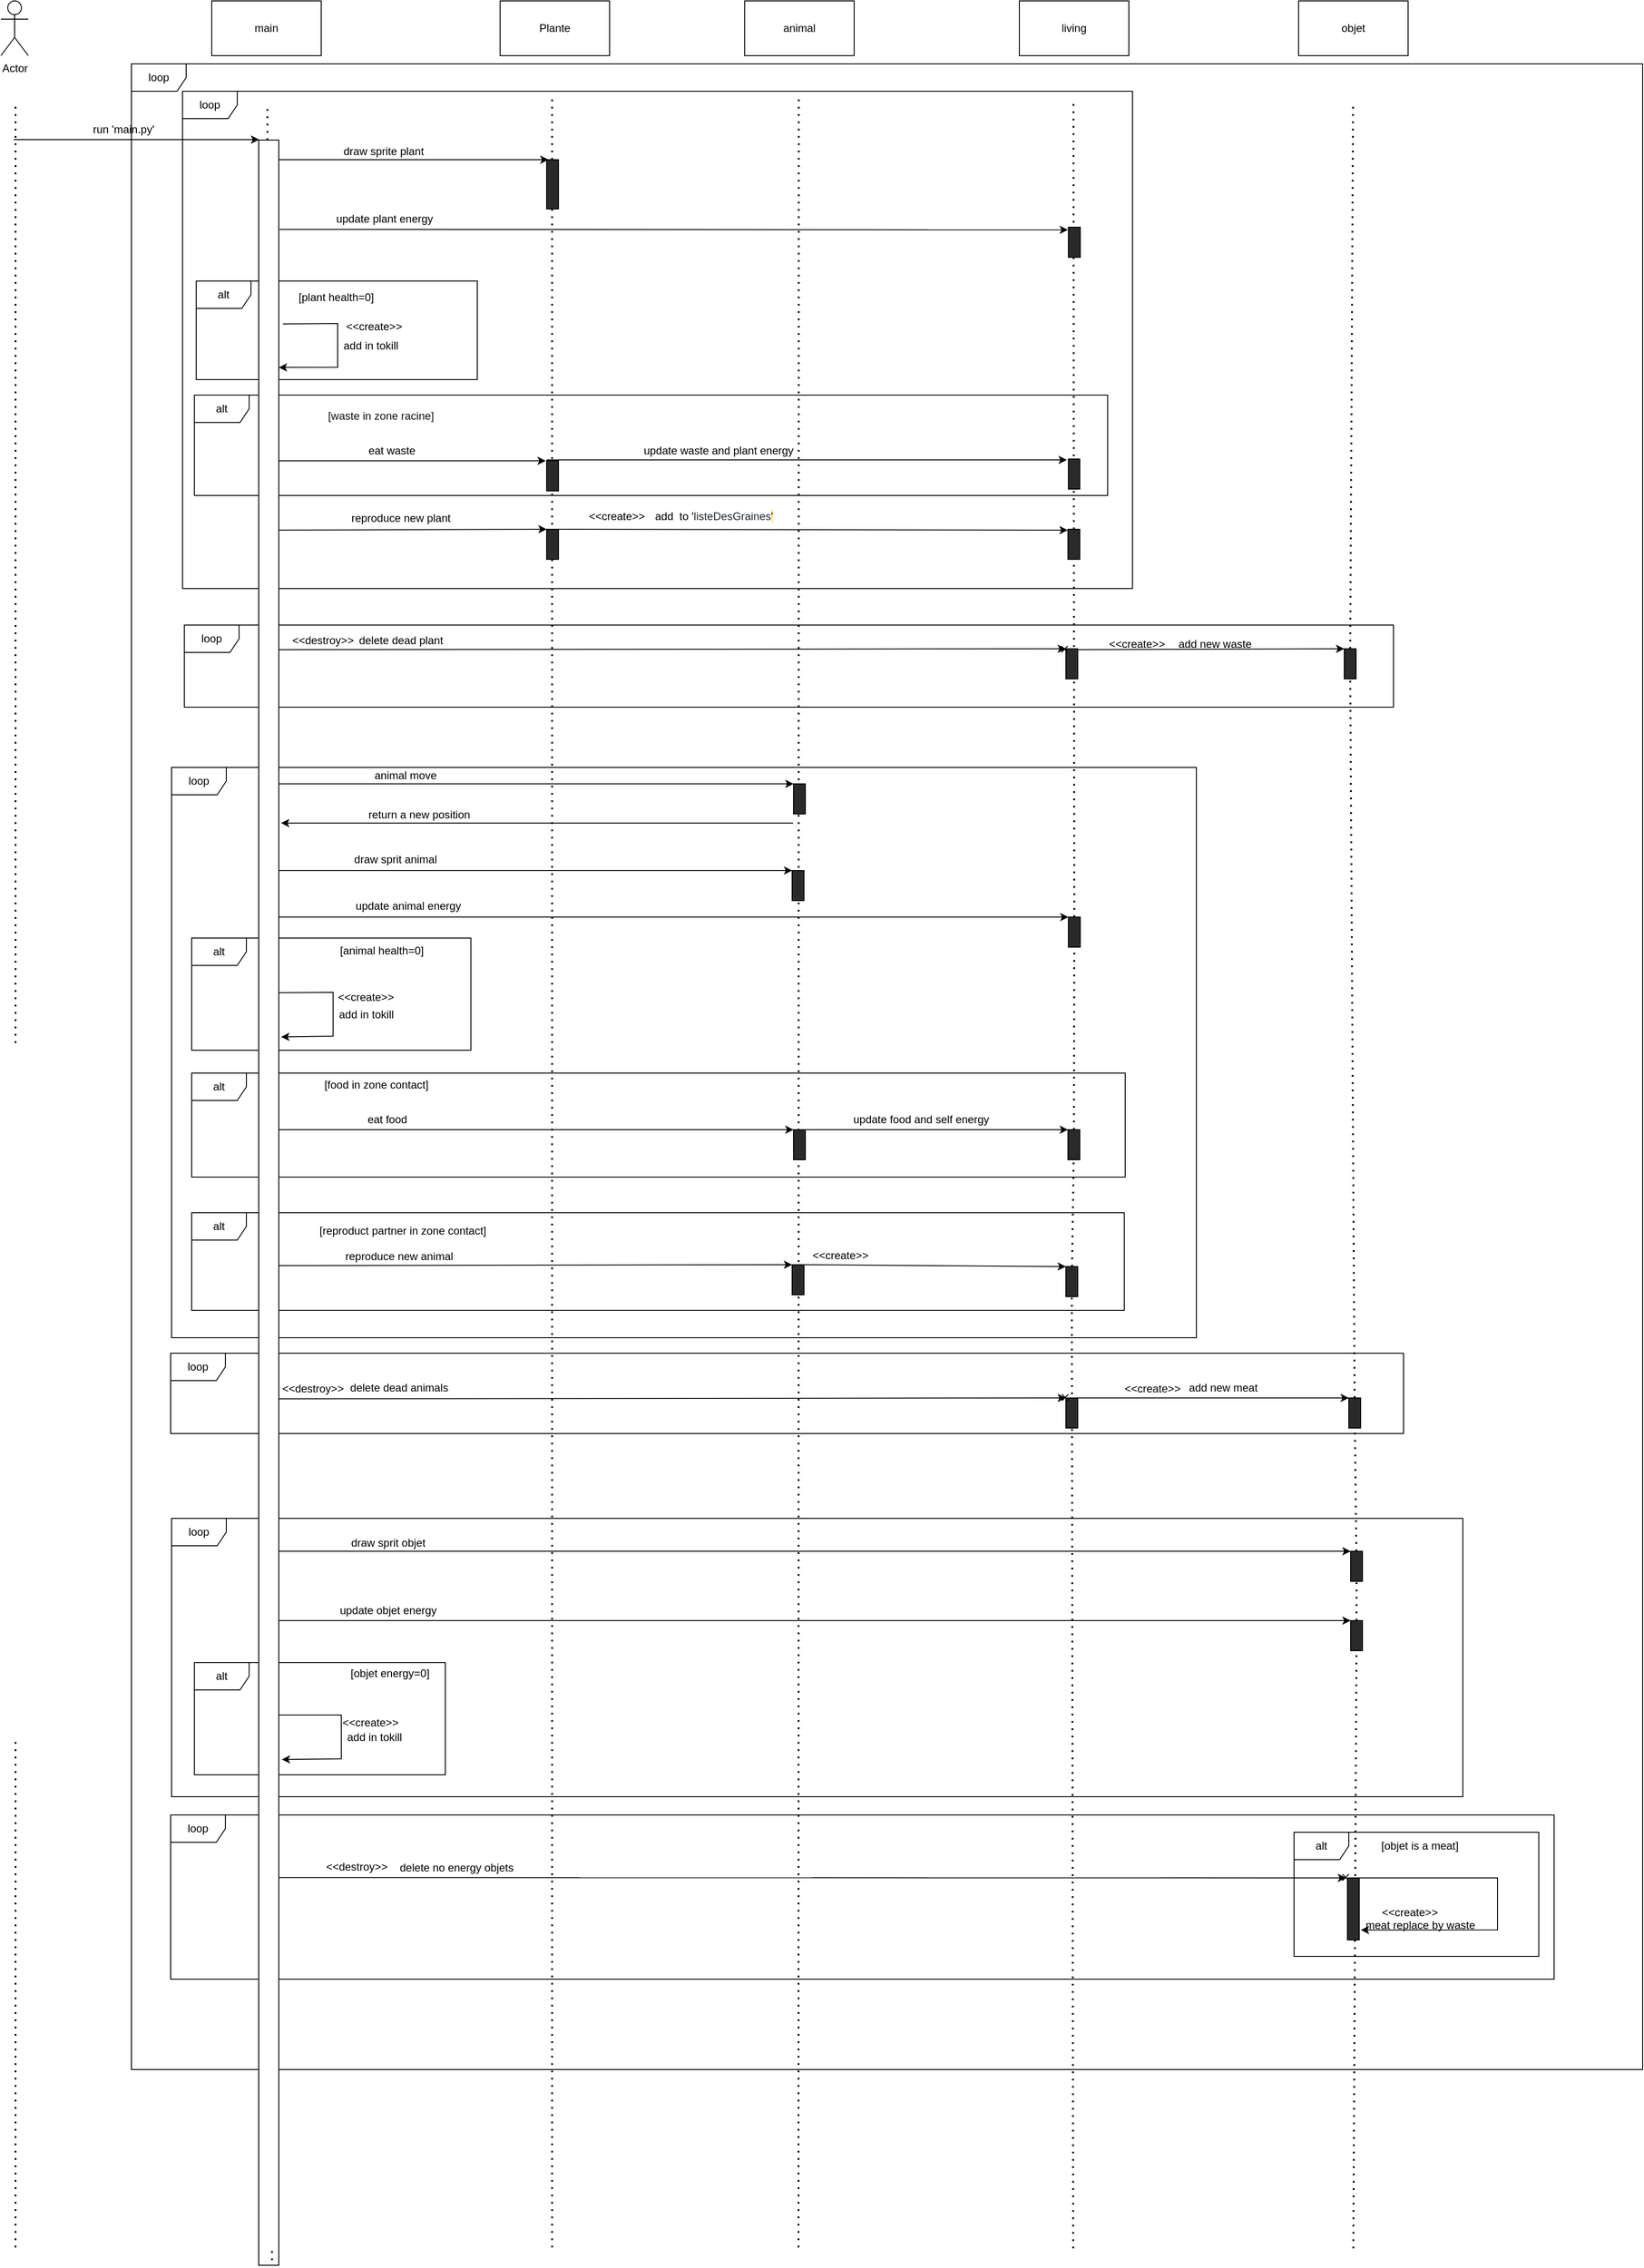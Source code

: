 <mxfile>
    <diagram id="cH8GuDAc-BylLJYgWJ1K" name="Page-1">
        <mxGraphModel dx="1223" dy="728" grid="0" gridSize="10" guides="1" tooltips="1" connect="1" arrows="1" fold="1" page="0" pageScale="1" pageWidth="827" pageHeight="1169" background="none" math="0" shadow="0">
            <root>
                <mxCell id="0"/>
                <mxCell id="1" parent="0"/>
                <mxCell id="ySkBI7191X18KGP2Q0aH-1" value="Actor" style="shape=umlActor;verticalLabelPosition=bottom;verticalAlign=top;html=1;outlineConnect=0;" parent="1" vertex="1">
                    <mxGeometry x="104" y="65" width="30" height="60" as="geometry"/>
                </mxCell>
                <mxCell id="ySkBI7191X18KGP2Q0aH-3" value="main" style="rounded=0;whiteSpace=wrap;html=1;" parent="1" vertex="1">
                    <mxGeometry x="335" y="65" width="120" height="60" as="geometry"/>
                </mxCell>
                <mxCell id="ySkBI7191X18KGP2Q0aH-4" value="Plante" style="rounded=0;whiteSpace=wrap;html=1;" parent="1" vertex="1">
                    <mxGeometry x="651" y="65" width="120" height="60" as="geometry"/>
                </mxCell>
                <mxCell id="ySkBI7191X18KGP2Q0aH-5" value="animal" style="rounded=0;whiteSpace=wrap;html=1;" parent="1" vertex="1">
                    <mxGeometry x="919" y="65" width="120" height="60" as="geometry"/>
                </mxCell>
                <mxCell id="ySkBI7191X18KGP2Q0aH-6" value="living" style="rounded=0;whiteSpace=wrap;html=1;" parent="1" vertex="1">
                    <mxGeometry x="1220" y="65" width="120" height="60" as="geometry"/>
                </mxCell>
                <mxCell id="ySkBI7191X18KGP2Q0aH-7" value="" style="endArrow=none;dashed=1;html=1;dashPattern=1 3;strokeWidth=2;rounded=0;" parent="1" edge="1">
                    <mxGeometry width="50" height="50" relative="1" as="geometry">
                        <mxPoint x="120" y="2527" as="sourcePoint"/>
                        <mxPoint x="120" y="177" as="targetPoint"/>
                    </mxGeometry>
                </mxCell>
                <mxCell id="ySkBI7191X18KGP2Q0aH-8" value="" style="endArrow=none;dashed=1;html=1;dashPattern=1 3;strokeWidth=2;rounded=0;startArrow=none;" parent="1" edge="1" source="3">
                    <mxGeometry width="50" height="50" relative="1" as="geometry">
                        <mxPoint x="401" y="2531" as="sourcePoint"/>
                        <mxPoint x="396" y="179" as="targetPoint"/>
                    </mxGeometry>
                </mxCell>
                <mxCell id="ySkBI7191X18KGP2Q0aH-9" value="" style="endArrow=none;dashed=1;html=1;dashPattern=1 3;strokeWidth=2;rounded=0;" parent="1" edge="1">
                    <mxGeometry width="50" height="50" relative="1" as="geometry">
                        <mxPoint x="708" y="2527" as="sourcePoint"/>
                        <mxPoint x="708" y="173" as="targetPoint"/>
                    </mxGeometry>
                </mxCell>
                <mxCell id="ySkBI7191X18KGP2Q0aH-10" value="" style="endArrow=none;dashed=1;html=1;dashPattern=1 3;strokeWidth=2;rounded=0;" parent="1" edge="1">
                    <mxGeometry width="50" height="50" relative="1" as="geometry">
                        <mxPoint x="978" y="2527" as="sourcePoint"/>
                        <mxPoint x="978.29" y="172" as="targetPoint"/>
                    </mxGeometry>
                </mxCell>
                <mxCell id="ySkBI7191X18KGP2Q0aH-11" value="" style="endArrow=none;dashed=1;html=1;dashPattern=1 3;strokeWidth=2;rounded=0;startArrow=none;" parent="1" edge="1" source="17">
                    <mxGeometry width="50" height="50" relative="1" as="geometry">
                        <mxPoint x="1279" y="2528" as="sourcePoint"/>
                        <mxPoint x="1279.29" y="176" as="targetPoint"/>
                    </mxGeometry>
                </mxCell>
                <mxCell id="ySkBI7191X18KGP2Q0aH-12" value="" style="endArrow=classic;html=1;rounded=0;" parent="1" edge="1">
                    <mxGeometry width="50" height="50" relative="1" as="geometry">
                        <mxPoint x="118" y="217" as="sourcePoint"/>
                        <mxPoint x="387" y="217" as="targetPoint"/>
                    </mxGeometry>
                </mxCell>
                <mxCell id="ySkBI7191X18KGP2Q0aH-13" value="run 'main.py'" style="text;html=1;align=center;verticalAlign=middle;resizable=0;points=[];autosize=1;strokeColor=none;fillColor=none;" parent="1" vertex="1">
                    <mxGeometry x="199" y="197" width="77" height="18" as="geometry"/>
                </mxCell>
                <mxCell id="ySkBI7191X18KGP2Q0aH-14" value="" style="endArrow=classic;html=1;rounded=0;" parent="1" edge="1">
                    <mxGeometry width="50" height="50" relative="1" as="geometry">
                        <mxPoint x="409" y="239" as="sourcePoint"/>
                        <mxPoint x="704" y="239" as="targetPoint"/>
                    </mxGeometry>
                </mxCell>
                <mxCell id="ySkBI7191X18KGP2Q0aH-15" value="draw sprite plant" style="text;html=1;align=center;verticalAlign=middle;resizable=0;points=[];autosize=1;strokeColor=none;fillColor=none;" parent="1" vertex="1">
                    <mxGeometry x="474" y="221" width="98" height="18" as="geometry"/>
                </mxCell>
                <mxCell id="ySkBI7191X18KGP2Q0aH-16" value="" style="endArrow=classic;html=1;rounded=0;exitX=0.042;exitY=-0.038;exitDx=0;exitDy=0;exitPerimeter=0;entryX=-0.042;entryY=0.089;entryDx=0;entryDy=0;entryPerimeter=0;" parent="1" edge="1" target="19" source="3">
                    <mxGeometry width="50" height="50" relative="1" as="geometry">
                        <mxPoint x="396" y="315" as="sourcePoint"/>
                        <mxPoint x="1271" y="315" as="targetPoint"/>
                    </mxGeometry>
                </mxCell>
                <mxCell id="ySkBI7191X18KGP2Q0aH-17" value="update plant energy" style="text;html=1;align=center;verticalAlign=middle;resizable=0;points=[];autosize=1;strokeColor=none;fillColor=none;" parent="1" vertex="1">
                    <mxGeometry x="465.5" y="295" width="116" height="18" as="geometry"/>
                </mxCell>
                <mxCell id="ySkBI7191X18KGP2Q0aH-20" value="loop" style="shape=umlFrame;whiteSpace=wrap;html=1;" parent="1" vertex="1">
                    <mxGeometry x="303" y="164" width="1041" height="545" as="geometry"/>
                </mxCell>
                <mxCell id="ySkBI7191X18KGP2Q0aH-24" value="" style="endArrow=classic;html=1;rounded=0;entryX=0.107;entryY=-0.003;entryDx=0;entryDy=0;entryPerimeter=0;" parent="1" edge="1" target="3">
                    <mxGeometry width="50" height="50" relative="1" as="geometry">
                        <mxPoint x="413" y="419" as="sourcePoint"/>
                        <mxPoint x="395" y="467" as="targetPoint"/>
                        <Array as="points">
                            <mxPoint x="473" y="418.5"/>
                            <mxPoint x="473" y="466.5"/>
                        </Array>
                    </mxGeometry>
                </mxCell>
                <mxCell id="ySkBI7191X18KGP2Q0aH-25" value="add in tokill" style="text;html=1;align=center;verticalAlign=middle;resizable=0;points=[];autosize=1;strokeColor=none;fillColor=none;" parent="1" vertex="1">
                    <mxGeometry x="474" y="434" width="70" height="18" as="geometry"/>
                </mxCell>
                <mxCell id="ySkBI7191X18KGP2Q0aH-26" value="[plant health=0]" style="text;html=1;align=center;verticalAlign=middle;resizable=0;points=[];autosize=1;strokeColor=none;fillColor=none;" parent="1" vertex="1">
                    <mxGeometry x="424.5" y="381" width="93" height="18" as="geometry"/>
                </mxCell>
                <mxCell id="ySkBI7191X18KGP2Q0aH-27" value="alt" style="shape=umlFrame;whiteSpace=wrap;html=1;" parent="1" vertex="1">
                    <mxGeometry x="318" y="372" width="308" height="108" as="geometry"/>
                </mxCell>
                <mxCell id="ySkBI7191X18KGP2Q0aH-28" value="" style="endArrow=classic;html=1;rounded=0;" parent="1" edge="1">
                    <mxGeometry width="50" height="50" relative="1" as="geometry">
                        <mxPoint x="399" y="569" as="sourcePoint"/>
                        <mxPoint x="701" y="569" as="targetPoint"/>
                    </mxGeometry>
                </mxCell>
                <mxCell id="ySkBI7191X18KGP2Q0aH-29" value="eat waste" style="text;html=1;align=center;verticalAlign=middle;resizable=0;points=[];autosize=1;strokeColor=none;fillColor=none;" parent="1" vertex="1">
                    <mxGeometry x="501" y="549" width="61" height="18" as="geometry"/>
                </mxCell>
                <mxCell id="ySkBI7191X18KGP2Q0aH-30" value="" style="endArrow=classic;html=1;rounded=0;entryX=0;entryY=0;entryDx=0;entryDy=0;" parent="1" edge="1" target="15">
                    <mxGeometry width="50" height="50" relative="1" as="geometry">
                        <mxPoint x="397" y="645" as="sourcePoint"/>
                        <mxPoint x="698" y="645" as="targetPoint"/>
                    </mxGeometry>
                </mxCell>
                <mxCell id="ySkBI7191X18KGP2Q0aH-31" value="reproduce new plant" style="text;html=1;align=center;verticalAlign=middle;resizable=0;points=[];autosize=1;strokeColor=none;fillColor=none;" parent="1" vertex="1">
                    <mxGeometry x="482" y="623" width="119" height="18" as="geometry"/>
                </mxCell>
                <mxCell id="ySkBI7191X18KGP2Q0aH-34" value="" style="endArrow=classic;html=1;rounded=0;exitX=1;exitY=0;exitDx=0;exitDy=0;" parent="1" edge="1" source="15">
                    <mxGeometry width="50" height="50" relative="1" as="geometry">
                        <mxPoint x="706" y="645" as="sourcePoint"/>
                        <mxPoint x="1273" y="645" as="targetPoint"/>
                    </mxGeometry>
                </mxCell>
                <mxCell id="ySkBI7191X18KGP2Q0aH-35" value="add&amp;nbsp; to '&lt;span style=&quot;color: rgb(36 , 41 , 47) ; background-color: rgb(255 , 255 , 255)&quot;&gt;listeDesGraines&lt;/span&gt;&lt;span style=&quot;color: rgb(36 , 41 , 47) ; font-family: , , &amp;#34;sf mono&amp;#34; , &amp;#34;menlo&amp;#34; , &amp;#34;consolas&amp;#34; , &amp;#34;liberation mono&amp;#34; , monospace ; background-color: rgb(255 , 234 , 127)&quot;&gt;'&lt;/span&gt;" style="text;html=1;align=center;verticalAlign=middle;resizable=0;points=[];autosize=1;strokeColor=none;fillColor=none;" parent="1" vertex="1">
                    <mxGeometry x="815" y="621" width="140" height="18" as="geometry"/>
                </mxCell>
                <mxCell id="ySkBI7191X18KGP2Q0aH-37" value="" style="endArrow=classic;html=1;rounded=0;" parent="1" edge="1">
                    <mxGeometry width="50" height="50" relative="1" as="geometry">
                        <mxPoint x="702" y="568" as="sourcePoint"/>
                        <mxPoint x="1272" y="568" as="targetPoint"/>
                    </mxGeometry>
                </mxCell>
                <mxCell id="ySkBI7191X18KGP2Q0aH-38" value="update waste and plant energy" style="text;html=1;align=center;verticalAlign=middle;resizable=0;points=[];autosize=1;strokeColor=none;fillColor=none;" parent="1" vertex="1">
                    <mxGeometry x="803" y="549" width="174" height="18" as="geometry"/>
                </mxCell>
                <mxCell id="ySkBI7191X18KGP2Q0aH-39" value="alt" style="shape=umlFrame;whiteSpace=wrap;html=1;shadow=0;sketch=0;" parent="1" vertex="1">
                    <mxGeometry x="316" y="497" width="1000.75" height="110" as="geometry"/>
                </mxCell>
                <mxCell id="ySkBI7191X18KGP2Q0aH-41" value="&lt;font style=&quot;background-color: rgb(255 , 255 , 255)&quot; color=&quot;#121212&quot;&gt;[waste in zone racine]&lt;/font&gt;" style="text;html=1;strokeColor=none;fillColor=none;align=center;verticalAlign=middle;whiteSpace=wrap;rounded=0;labelBackgroundColor=#FFFFFF;" parent="1" vertex="1">
                    <mxGeometry x="438" y="503" width="165" height="33" as="geometry"/>
                </mxCell>
                <mxCell id="ySkBI7191X18KGP2Q0aH-42" value="" style="endArrow=classic;html=1;rounded=0;entryX=0;entryY=0;entryDx=0;entryDy=0;" parent="1" edge="1" target="21">
                    <mxGeometry width="50" height="50" relative="1" as="geometry">
                        <mxPoint x="389" y="776" as="sourcePoint"/>
                        <mxPoint x="1278" y="776" as="targetPoint"/>
                    </mxGeometry>
                </mxCell>
                <mxCell id="ySkBI7191X18KGP2Q0aH-43" value="delete dead plant" style="text;html=1;align=center;verticalAlign=middle;resizable=0;points=[];autosize=1;strokeColor=none;fillColor=none;" parent="1" vertex="1">
                    <mxGeometry x="491" y="757" width="102" height="18" as="geometry"/>
                </mxCell>
                <mxCell id="ySkBI7191X18KGP2Q0aH-44" value="loop" style="shape=umlFrame;whiteSpace=wrap;html=1;" parent="1" vertex="1">
                    <mxGeometry x="305" y="749" width="1325" height="90" as="geometry"/>
                </mxCell>
                <mxCell id="ySkBI7191X18KGP2Q0aH-45" value="objet" style="rounded=0;whiteSpace=wrap;html=1;" parent="1" vertex="1">
                    <mxGeometry x="1526" y="65" width="120" height="60" as="geometry"/>
                </mxCell>
                <mxCell id="ySkBI7191X18KGP2Q0aH-46" value="" style="endArrow=none;dashed=1;html=1;dashPattern=1 3;strokeWidth=2;rounded=0;startArrow=none;" parent="1" edge="1" source="23">
                    <mxGeometry width="50" height="50" relative="1" as="geometry">
                        <mxPoint x="1586" y="2528" as="sourcePoint"/>
                        <mxPoint x="1585.72" y="177" as="targetPoint"/>
                    </mxGeometry>
                </mxCell>
                <mxCell id="ySkBI7191X18KGP2Q0aH-47" value="" style="endArrow=classic;html=1;rounded=0;entryX=0;entryY=0;entryDx=0;entryDy=0;" parent="1" edge="1" target="23">
                    <mxGeometry width="50" height="50" relative="1" as="geometry">
                        <mxPoint x="1277" y="776" as="sourcePoint"/>
                        <mxPoint x="1566" y="776" as="targetPoint"/>
                    </mxGeometry>
                </mxCell>
                <mxCell id="ySkBI7191X18KGP2Q0aH-48" value="add new waste" style="text;html=1;align=center;verticalAlign=middle;resizable=0;points=[];autosize=1;strokeColor=none;fillColor=none;" parent="1" vertex="1">
                    <mxGeometry x="1389" y="761" width="90" height="18" as="geometry"/>
                </mxCell>
                <mxCell id="ySkBI7191X18KGP2Q0aH-49" value="" style="endArrow=classic;html=1;rounded=0;entryX=0;entryY=0;entryDx=0;entryDy=0;" parent="1" edge="1" target="27">
                    <mxGeometry width="50" height="50" relative="1" as="geometry">
                        <mxPoint x="396" y="1018" as="sourcePoint"/>
                        <mxPoint x="980" y="1018" as="targetPoint"/>
                    </mxGeometry>
                </mxCell>
                <mxCell id="ySkBI7191X18KGP2Q0aH-50" value="draw sprit animal" style="text;html=1;align=center;verticalAlign=middle;resizable=0;points=[];autosize=1;strokeColor=none;fillColor=none;" parent="1" vertex="1">
                    <mxGeometry x="485.5" y="997" width="101" height="18" as="geometry"/>
                </mxCell>
                <mxCell id="ySkBI7191X18KGP2Q0aH-51" value="" style="endArrow=classic;html=1;rounded=0;entryX=0;entryY=0;entryDx=0;entryDy=0;" parent="1" edge="1" target="28">
                    <mxGeometry width="50" height="50" relative="1" as="geometry">
                        <mxPoint x="397" y="1069" as="sourcePoint"/>
                        <mxPoint x="1278" y="1069" as="targetPoint"/>
                    </mxGeometry>
                </mxCell>
                <mxCell id="ySkBI7191X18KGP2Q0aH-52" value="update animal energy" style="text;html=1;align=center;verticalAlign=middle;resizable=0;points=[];autosize=1;strokeColor=none;fillColor=none;" parent="1" vertex="1">
                    <mxGeometry x="487" y="1048" width="125" height="18" as="geometry"/>
                </mxCell>
                <mxCell id="ySkBI7191X18KGP2Q0aH-54" value="" style="endArrow=classic;html=1;rounded=0;startArrow=none;entryX=0.422;entryY=-0.118;entryDx=0;entryDy=0;entryPerimeter=0;" parent="1" edge="1" target="3">
                    <mxGeometry width="50" height="50" relative="1" as="geometry">
                        <mxPoint x="397" y="1152" as="sourcePoint"/>
                        <mxPoint x="390" y="1200" as="targetPoint"/>
                        <Array as="points">
                            <mxPoint x="468" y="1151.5"/>
                            <mxPoint x="468" y="1199.5"/>
                        </Array>
                    </mxGeometry>
                </mxCell>
                <mxCell id="ySkBI7191X18KGP2Q0aH-55" value="add in tokill" style="text;html=1;align=center;verticalAlign=middle;resizable=0;points=[];autosize=1;strokeColor=none;fillColor=none;" parent="1" vertex="1">
                    <mxGeometry x="469" y="1167" width="70" height="18" as="geometry"/>
                </mxCell>
                <mxCell id="ySkBI7191X18KGP2Q0aH-56" value="[animal health=0]" style="text;html=1;align=center;verticalAlign=middle;resizable=0;points=[];autosize=1;strokeColor=none;fillColor=none;" parent="1" vertex="1">
                    <mxGeometry x="470" y="1097" width="102" height="18" as="geometry"/>
                </mxCell>
                <mxCell id="ySkBI7191X18KGP2Q0aH-58" value="" style="endArrow=classic;html=1;rounded=0;entryX=0;entryY=0;entryDx=0;entryDy=0;" parent="1" edge="1" target="30">
                    <mxGeometry width="50" height="50" relative="1" as="geometry">
                        <mxPoint x="394" y="1302" as="sourcePoint"/>
                        <mxPoint x="980" y="1302" as="targetPoint"/>
                    </mxGeometry>
                </mxCell>
                <mxCell id="ySkBI7191X18KGP2Q0aH-59" value="eat food" style="text;html=1;align=center;verticalAlign=middle;resizable=0;points=[];autosize=1;strokeColor=none;fillColor=none;" parent="1" vertex="1">
                    <mxGeometry x="500" y="1282" width="53" height="18" as="geometry"/>
                </mxCell>
                <mxCell id="ySkBI7191X18KGP2Q0aH-60" value="" style="endArrow=classic;html=1;rounded=0;entryX=0;entryY=0;entryDx=0;entryDy=0;" parent="1" edge="1" target="33">
                    <mxGeometry width="50" height="50" relative="1" as="geometry">
                        <mxPoint x="392" y="1451" as="sourcePoint"/>
                        <mxPoint x="977" y="1451" as="targetPoint"/>
                    </mxGeometry>
                </mxCell>
                <mxCell id="ySkBI7191X18KGP2Q0aH-61" value="reproduce new animal" style="text;html=1;align=center;verticalAlign=middle;resizable=0;points=[];autosize=1;strokeColor=none;fillColor=none;" parent="1" vertex="1">
                    <mxGeometry x="475.5" y="1432" width="128" height="18" as="geometry"/>
                </mxCell>
                <mxCell id="ySkBI7191X18KGP2Q0aH-62" value="" style="endArrow=classic;html=1;rounded=0;entryX=0;entryY=0;entryDx=0;entryDy=0;exitX=1;exitY=0;exitDx=0;exitDy=0;" parent="1" edge="1" target="34" source="33">
                    <mxGeometry width="50" height="50" relative="1" as="geometry">
                        <mxPoint x="976" y="1452" as="sourcePoint"/>
                        <mxPoint x="1279" y="1452" as="targetPoint"/>
                    </mxGeometry>
                </mxCell>
                <mxCell id="ySkBI7191X18KGP2Q0aH-63" value="&lt;font color=&quot;#ffffff&quot;&gt;add&amp;nbsp; to '&lt;span class=&quot;pl-s1&quot; style=&quot;box-sizing: border-box&quot;&gt;listeDesBebeCarnivores'&lt;/span&gt;&lt;/font&gt;" style="text;html=1;align=center;verticalAlign=middle;resizable=0;points=[];autosize=1;strokeColor=none;fillColor=none;" parent="1" vertex="1">
                    <mxGeometry x="1074" y="1432" width="183" height="18" as="geometry"/>
                </mxCell>
                <mxCell id="ySkBI7191X18KGP2Q0aH-64" value="" style="endArrow=classic;html=1;rounded=0;entryX=0;entryY=0;entryDx=0;entryDy=0;exitX=1;exitY=0;exitDx=0;exitDy=0;" parent="1" edge="1" target="31" source="30">
                    <mxGeometry width="50" height="50" relative="1" as="geometry">
                        <mxPoint x="979" y="1301" as="sourcePoint"/>
                        <mxPoint x="1267" y="1301" as="targetPoint"/>
                    </mxGeometry>
                </mxCell>
                <mxCell id="ySkBI7191X18KGP2Q0aH-65" value="update food and self energy" style="text;html=1;align=center;verticalAlign=middle;resizable=0;points=[];autosize=1;strokeColor=none;fillColor=none;" parent="1" vertex="1">
                    <mxGeometry x="1032" y="1282" width="159" height="18" as="geometry"/>
                </mxCell>
                <mxCell id="ySkBI7191X18KGP2Q0aH-66" value="alt" style="shape=umlFrame;whiteSpace=wrap;html=1;" parent="1" vertex="1">
                    <mxGeometry x="313" y="1240" width="1023" height="114" as="geometry"/>
                </mxCell>
                <mxCell id="ySkBI7191X18KGP2Q0aH-67" value="[food in zone contact]" style="text;html=1;strokeColor=none;fillColor=none;align=center;verticalAlign=middle;whiteSpace=wrap;rounded=0;labelBackgroundColor=#FFFFFF;" parent="1" vertex="1">
                    <mxGeometry x="433" y="1236" width="165" height="33" as="geometry"/>
                </mxCell>
                <mxCell id="ySkBI7191X18KGP2Q0aH-68" value="" style="endArrow=classic;html=1;rounded=0;entryX=0;entryY=0;entryDx=0;entryDy=0;" parent="1" edge="1" target="37">
                    <mxGeometry width="50" height="50" relative="1" as="geometry">
                        <mxPoint x="394" y="1597" as="sourcePoint"/>
                        <mxPoint x="1283" y="1597" as="targetPoint"/>
                    </mxGeometry>
                </mxCell>
                <mxCell id="ySkBI7191X18KGP2Q0aH-69" value="delete dead animals" style="text;html=1;align=center;verticalAlign=middle;resizable=0;points=[];autosize=1;strokeColor=none;fillColor=none;" parent="1" vertex="1">
                    <mxGeometry x="481" y="1576" width="117" height="18" as="geometry"/>
                </mxCell>
                <mxCell id="ySkBI7191X18KGP2Q0aH-71" value="" style="endArrow=classic;html=1;rounded=0;exitX=1;exitY=0;exitDx=0;exitDy=0;entryX=0;entryY=0;entryDx=0;entryDy=0;" parent="1" edge="1" target="38" source="37">
                    <mxGeometry width="50" height="50" relative="1" as="geometry">
                        <mxPoint x="1279.5" y="1598" as="sourcePoint"/>
                        <mxPoint x="1584" y="1598" as="targetPoint"/>
                    </mxGeometry>
                </mxCell>
                <mxCell id="ySkBI7191X18KGP2Q0aH-72" value="add new meat" style="text;html=1;align=center;verticalAlign=middle;resizable=0;points=[];autosize=1;strokeColor=none;fillColor=none;" parent="1" vertex="1">
                    <mxGeometry x="1400" y="1576" width="85" height="18" as="geometry"/>
                </mxCell>
                <mxCell id="ySkBI7191X18KGP2Q0aH-73" value="" style="endArrow=classic;html=1;rounded=0;entryX=0;entryY=0;entryDx=0;entryDy=0;" parent="1" edge="1" target="25">
                    <mxGeometry width="50" height="50" relative="1" as="geometry">
                        <mxPoint x="392" y="923" as="sourcePoint"/>
                        <mxPoint x="977" y="923" as="targetPoint"/>
                    </mxGeometry>
                </mxCell>
                <mxCell id="ySkBI7191X18KGP2Q0aH-74" value="animal move" style="text;html=1;align=center;verticalAlign=middle;resizable=0;points=[];autosize=1;strokeColor=none;fillColor=none;" parent="1" vertex="1">
                    <mxGeometry x="508" y="905" width="78" height="18" as="geometry"/>
                </mxCell>
                <mxCell id="ySkBI7191X18KGP2Q0aH-75" value="" style="endArrow=classic;html=1;rounded=0;" parent="1" edge="1">
                    <mxGeometry width="50" height="50" relative="1" as="geometry">
                        <mxPoint x="972" y="966" as="sourcePoint"/>
                        <mxPoint x="411" y="966" as="targetPoint"/>
                    </mxGeometry>
                </mxCell>
                <mxCell id="ySkBI7191X18KGP2Q0aH-76" value="return a new position" style="text;html=1;align=center;verticalAlign=middle;resizable=0;points=[];autosize=1;strokeColor=none;fillColor=none;" parent="1" vertex="1">
                    <mxGeometry x="501" y="948" width="121" height="18" as="geometry"/>
                </mxCell>
                <mxCell id="ySkBI7191X18KGP2Q0aH-57" value="alt" style="shape=umlFrame;whiteSpace=wrap;html=1;" parent="1" vertex="1">
                    <mxGeometry x="313" y="1092" width="306" height="123" as="geometry"/>
                </mxCell>
                <mxCell id="ySkBI7191X18KGP2Q0aH-78" value="alt" style="shape=umlFrame;whiteSpace=wrap;html=1;" parent="1" vertex="1">
                    <mxGeometry x="313" y="1393" width="1022" height="107" as="geometry"/>
                </mxCell>
                <mxCell id="ySkBI7191X18KGP2Q0aH-80" value="[reproduct partner in zone contact]" style="text;html=1;strokeColor=none;fillColor=none;align=center;verticalAlign=middle;whiteSpace=wrap;rounded=0;labelBackgroundColor=#FFFFFF;" parent="1" vertex="1">
                    <mxGeometry x="447.75" y="1400" width="192.5" height="25" as="geometry"/>
                </mxCell>
                <mxCell id="ySkBI7191X18KGP2Q0aH-81" value="loop" style="shape=umlFrame;whiteSpace=wrap;html=1;" parent="1" vertex="1">
                    <mxGeometry x="291" y="905" width="1123" height="625" as="geometry"/>
                </mxCell>
                <mxCell id="ySkBI7191X18KGP2Q0aH-83" value="loop" style="shape=umlFrame;whiteSpace=wrap;html=1;" parent="1" vertex="1">
                    <mxGeometry x="290" y="1547" width="1351" height="88" as="geometry"/>
                </mxCell>
                <mxCell id="ySkBI7191X18KGP2Q0aH-85" value="" style="endArrow=classic;html=1;rounded=0;entryX=0;entryY=0;entryDx=0;entryDy=0;" parent="1" edge="1" target="42">
                    <mxGeometry width="50" height="50" relative="1" as="geometry">
                        <mxPoint x="400" y="1764" as="sourcePoint"/>
                        <mxPoint x="1588" y="1764" as="targetPoint"/>
                    </mxGeometry>
                </mxCell>
                <mxCell id="ySkBI7191X18KGP2Q0aH-86" value="draw sprit objet" style="text;html=1;align=center;verticalAlign=middle;resizable=0;points=[];autosize=1;strokeColor=none;fillColor=none;" parent="1" vertex="1">
                    <mxGeometry x="482" y="1746" width="91" height="18" as="geometry"/>
                </mxCell>
                <mxCell id="ySkBI7191X18KGP2Q0aH-87" value="" style="endArrow=classic;html=1;rounded=0;entryX=0;entryY=0;entryDx=0;entryDy=0;" parent="1" edge="1" target="44">
                    <mxGeometry width="50" height="50" relative="1" as="geometry">
                        <mxPoint x="400" y="1840" as="sourcePoint"/>
                        <mxPoint x="1590" y="1840" as="targetPoint"/>
                    </mxGeometry>
                </mxCell>
                <mxCell id="ySkBI7191X18KGP2Q0aH-88" value="update objet energy" style="text;html=1;align=center;verticalAlign=middle;resizable=0;points=[];autosize=1;strokeColor=none;fillColor=none;" parent="1" vertex="1">
                    <mxGeometry x="469.5" y="1820" width="116" height="18" as="geometry"/>
                </mxCell>
                <mxCell id="ySkBI7191X18KGP2Q0aH-90" value="" style="endArrow=classic;html=1;rounded=0;entryX=0.762;entryY=-0.154;entryDx=0;entryDy=0;entryPerimeter=0;" parent="1" edge="1" target="3">
                    <mxGeometry width="50" height="50" relative="1" as="geometry">
                        <mxPoint x="399" y="1943.5" as="sourcePoint"/>
                        <mxPoint x="399" y="1992" as="targetPoint"/>
                        <Array as="points">
                            <mxPoint x="477" y="1943.5"/>
                            <mxPoint x="477" y="1991.5"/>
                        </Array>
                    </mxGeometry>
                </mxCell>
                <mxCell id="ySkBI7191X18KGP2Q0aH-91" value="add in tokill" style="text;html=1;align=center;verticalAlign=middle;resizable=0;points=[];autosize=1;strokeColor=none;fillColor=none;" parent="1" vertex="1">
                    <mxGeometry x="478" y="1959" width="70" height="18" as="geometry"/>
                </mxCell>
                <mxCell id="ySkBI7191X18KGP2Q0aH-92" value="[objet energy=0]" style="text;html=1;align=center;verticalAlign=middle;resizable=0;points=[];autosize=1;strokeColor=none;fillColor=none;" parent="1" vertex="1">
                    <mxGeometry x="481" y="1889" width="97" height="18" as="geometry"/>
                </mxCell>
                <mxCell id="ySkBI7191X18KGP2Q0aH-93" value="alt" style="shape=umlFrame;whiteSpace=wrap;html=1;" parent="1" vertex="1">
                    <mxGeometry x="316" y="1886" width="275" height="123" as="geometry"/>
                </mxCell>
                <mxCell id="ySkBI7191X18KGP2Q0aH-104" value="" style="endArrow=classic;html=1;rounded=0;" parent="1" edge="1">
                    <mxGeometry width="50" height="50" relative="1" as="geometry">
                        <mxPoint x="399" y="2121.57" as="sourcePoint"/>
                        <mxPoint x="1578" y="2122" as="targetPoint"/>
                    </mxGeometry>
                </mxCell>
                <mxCell id="ySkBI7191X18KGP2Q0aH-105" value="delete no energy objets" style="text;html=1;align=center;verticalAlign=middle;resizable=0;points=[];autosize=1;strokeColor=none;fillColor=none;" parent="1" vertex="1">
                    <mxGeometry x="535" y="2102" width="135" height="18" as="geometry"/>
                </mxCell>
                <mxCell id="ySkBI7191X18KGP2Q0aH-106" value="loop" style="shape=umlFrame;whiteSpace=wrap;html=1;" parent="1" vertex="1">
                    <mxGeometry x="290" y="2053" width="1516" height="180" as="geometry"/>
                </mxCell>
                <mxCell id="ySkBI7191X18KGP2Q0aH-107" value="" style="endArrow=classic;html=1;rounded=0;exitX=1;exitY=0;exitDx=0;exitDy=0;entryX=1.136;entryY=0.84;entryDx=0;entryDy=0;entryPerimeter=0;" parent="1" edge="1" target="46" source="46">
                    <mxGeometry width="50" height="50" relative="1" as="geometry">
                        <mxPoint x="1585" y="2120" as="sourcePoint"/>
                        <mxPoint x="1585" y="2179" as="targetPoint"/>
                        <Array as="points">
                            <mxPoint x="1744" y="2122"/>
                            <mxPoint x="1744" y="2179"/>
                        </Array>
                    </mxGeometry>
                </mxCell>
                <mxCell id="ySkBI7191X18KGP2Q0aH-108" value="meat replace by waste" style="text;html=1;align=center;verticalAlign=middle;resizable=0;points=[];autosize=1;strokeColor=none;fillColor=none;" parent="1" vertex="1">
                    <mxGeometry x="1594" y="2165" width="130" height="18" as="geometry"/>
                </mxCell>
                <mxCell id="ySkBI7191X18KGP2Q0aH-109" value="alt" style="shape=umlFrame;whiteSpace=wrap;html=1;" parent="1" vertex="1">
                    <mxGeometry x="1521" y="2072" width="268.25" height="136" as="geometry"/>
                </mxCell>
                <mxCell id="ySkBI7191X18KGP2Q0aH-111" value="&lt;font color=&quot;#000000&quot; style=&quot;background-color: rgb(255 , 255 , 255)&quot;&gt;[objet is a meat]&lt;/font&gt;" style="text;html=1;strokeColor=none;fillColor=none;align=center;verticalAlign=middle;whiteSpace=wrap;rounded=0;labelBackgroundColor=#FFFFFF;" parent="1" vertex="1">
                    <mxGeometry x="1601" y="2065" width="116" height="44" as="geometry"/>
                </mxCell>
                <mxCell id="ySkBI7191X18KGP2Q0aH-113" value="loop" style="shape=umlFrame;whiteSpace=wrap;html=1;" parent="1" vertex="1">
                    <mxGeometry x="291" y="1728" width="1415" height="305" as="geometry"/>
                </mxCell>
                <mxCell id="ySkBI7191X18KGP2Q0aH-114" value="loop" style="shape=umlFrame;whiteSpace=wrap;html=1;" parent="1" vertex="1">
                    <mxGeometry x="247" y="134" width="1656" height="2198" as="geometry"/>
                </mxCell>
                <mxCell id="3" value="" style="rounded=0;whiteSpace=wrap;html=1;rotation=90;" vertex="1" parent="1">
                    <mxGeometry x="-767" y="1371" width="2329" height="22" as="geometry"/>
                </mxCell>
                <mxCell id="5" value="" style="endArrow=none;dashed=1;html=1;dashPattern=1 3;strokeWidth=2;rounded=0;" edge="1" parent="1" target="3">
                    <mxGeometry width="50" height="50" relative="1" as="geometry">
                        <mxPoint x="401" y="2531" as="sourcePoint"/>
                        <mxPoint x="396" y="179" as="targetPoint"/>
                    </mxGeometry>
                </mxCell>
                <mxCell id="7" value="" style="rounded=0;whiteSpace=wrap;html=1;shadow=0;sketch=0;fillColor=#2a2a2a;" vertex="1" parent="1">
                    <mxGeometry x="702" y="239" width="13" height="54" as="geometry"/>
                </mxCell>
                <mxCell id="9" value="" style="rounded=0;whiteSpace=wrap;html=1;shadow=0;sketch=0;fillColor=#2a2a2a;" vertex="1" parent="1">
                    <mxGeometry x="702" y="569" width="13" height="33" as="geometry"/>
                </mxCell>
                <mxCell id="14" value="" style="rounded=0;whiteSpace=wrap;html=1;shadow=0;sketch=0;fillColor=#2a2a2a;" vertex="1" parent="1">
                    <mxGeometry x="1273.75" y="567" width="12.5" height="33" as="geometry"/>
                </mxCell>
                <mxCell id="15" value="" style="rounded=0;whiteSpace=wrap;html=1;shadow=0;sketch=0;fillColor=#2a2a2a;" vertex="1" parent="1">
                    <mxGeometry x="702" y="644" width="13" height="33" as="geometry"/>
                </mxCell>
                <mxCell id="17" value="" style="rounded=0;whiteSpace=wrap;html=1;shadow=0;sketch=0;fillColor=#2a2a2a;" vertex="1" parent="1">
                    <mxGeometry x="1273.25" y="644" width="13" height="33" as="geometry"/>
                </mxCell>
                <mxCell id="18" value="" style="endArrow=none;dashed=1;html=1;dashPattern=1 3;strokeWidth=2;rounded=0;startArrow=none;" edge="1" parent="1" source="28" target="17">
                    <mxGeometry width="50" height="50" relative="1" as="geometry">
                        <mxPoint x="1279" y="2528" as="sourcePoint"/>
                        <mxPoint x="1279.29" y="176" as="targetPoint"/>
                    </mxGeometry>
                </mxCell>
                <mxCell id="19" value="" style="rounded=0;whiteSpace=wrap;html=1;shadow=0;sketch=0;fillColor=#2a2a2a;" vertex="1" parent="1">
                    <mxGeometry x="1273.75" y="313" width="13" height="33" as="geometry"/>
                </mxCell>
                <mxCell id="21" value="" style="rounded=0;whiteSpace=wrap;html=1;shadow=0;sketch=0;fillColor=#2a2a2a;" vertex="1" parent="1">
                    <mxGeometry x="1271" y="775" width="13" height="33" as="geometry"/>
                </mxCell>
                <mxCell id="23" value="" style="rounded=0;whiteSpace=wrap;html=1;shadow=0;sketch=0;fillColor=#2a2a2a;" vertex="1" parent="1">
                    <mxGeometry x="1576" y="775" width="13" height="33" as="geometry"/>
                </mxCell>
                <mxCell id="24" value="" style="endArrow=none;dashed=1;html=1;dashPattern=1 3;strokeWidth=2;rounded=0;startArrow=none;" edge="1" parent="1" source="38" target="23">
                    <mxGeometry width="50" height="50" relative="1" as="geometry">
                        <mxPoint x="1586" y="2528" as="sourcePoint"/>
                        <mxPoint x="1585.72" y="177" as="targetPoint"/>
                    </mxGeometry>
                </mxCell>
                <mxCell id="25" value="" style="rounded=0;whiteSpace=wrap;html=1;shadow=0;sketch=0;fillColor=#2a2a2a;" vertex="1" parent="1">
                    <mxGeometry x="972.5" y="923" width="13" height="33" as="geometry"/>
                </mxCell>
                <mxCell id="27" value="" style="rounded=0;whiteSpace=wrap;html=1;shadow=0;sketch=0;fillColor=#2a2a2a;" vertex="1" parent="1">
                    <mxGeometry x="971" y="1018" width="13" height="33" as="geometry"/>
                </mxCell>
                <mxCell id="28" value="" style="rounded=0;whiteSpace=wrap;html=1;shadow=0;sketch=0;fillColor=#2a2a2a;" vertex="1" parent="1">
                    <mxGeometry x="1273.75" y="1069" width="13" height="33" as="geometry"/>
                </mxCell>
                <mxCell id="29" value="" style="endArrow=none;dashed=1;html=1;dashPattern=1 3;strokeWidth=2;rounded=0;startArrow=none;" edge="1" parent="1" source="31" target="28">
                    <mxGeometry width="50" height="50" relative="1" as="geometry">
                        <mxPoint x="1279" y="2528" as="sourcePoint"/>
                        <mxPoint x="1279.743" y="677" as="targetPoint"/>
                    </mxGeometry>
                </mxCell>
                <mxCell id="30" value="" style="rounded=0;whiteSpace=wrap;html=1;shadow=0;sketch=0;fillColor=#2a2a2a;" vertex="1" parent="1">
                    <mxGeometry x="972.5" y="1302" width="13" height="33" as="geometry"/>
                </mxCell>
                <mxCell id="31" value="" style="rounded=0;whiteSpace=wrap;html=1;shadow=0;sketch=0;fillColor=#2a2a2a;" vertex="1" parent="1">
                    <mxGeometry x="1273.25" y="1302" width="13" height="33" as="geometry"/>
                </mxCell>
                <mxCell id="32" value="" style="endArrow=none;dashed=1;html=1;dashPattern=1 3;strokeWidth=2;rounded=0;startArrow=none;" edge="1" parent="1" source="34" target="31">
                    <mxGeometry width="50" height="50" relative="1" as="geometry">
                        <mxPoint x="1279" y="2528" as="sourcePoint"/>
                        <mxPoint x="1280.236" y="1102" as="targetPoint"/>
                    </mxGeometry>
                </mxCell>
                <mxCell id="33" value="" style="rounded=0;whiteSpace=wrap;html=1;shadow=0;sketch=0;fillColor=#2a2a2a;" vertex="1" parent="1">
                    <mxGeometry x="971" y="1450" width="13" height="33" as="geometry"/>
                </mxCell>
                <mxCell id="34" value="" style="rounded=0;whiteSpace=wrap;html=1;shadow=0;sketch=0;fillColor=#2a2a2a;" vertex="1" parent="1">
                    <mxGeometry x="1271" y="1452" width="13" height="33" as="geometry"/>
                </mxCell>
                <mxCell id="35" value="" style="endArrow=none;dashed=1;html=1;dashPattern=1 3;strokeWidth=2;rounded=0;" edge="1" parent="1" target="34">
                    <mxGeometry width="50" height="50" relative="1" as="geometry">
                        <mxPoint x="1279" y="2528" as="sourcePoint"/>
                        <mxPoint x="1279.74" y="1335" as="targetPoint"/>
                    </mxGeometry>
                </mxCell>
                <mxCell id="37" value="" style="rounded=0;whiteSpace=wrap;html=1;shadow=0;sketch=0;fillColor=#2a2a2a;" vertex="1" parent="1">
                    <mxGeometry x="1271" y="1596" width="13" height="33" as="geometry"/>
                </mxCell>
                <mxCell id="38" value="" style="rounded=0;whiteSpace=wrap;html=1;shadow=0;sketch=0;fillColor=#2a2a2a;" vertex="1" parent="1">
                    <mxGeometry x="1581" y="1596" width="13" height="33" as="geometry"/>
                </mxCell>
                <mxCell id="40" value="" style="endArrow=none;dashed=1;html=1;dashPattern=1 3;strokeWidth=2;rounded=0;startArrow=none;" edge="1" parent="1" source="42" target="38">
                    <mxGeometry width="50" height="50" relative="1" as="geometry">
                        <mxPoint x="1586" y="2528" as="sourcePoint"/>
                        <mxPoint x="1587.486" y="757" as="targetPoint"/>
                    </mxGeometry>
                </mxCell>
                <mxCell id="42" value="" style="rounded=0;whiteSpace=wrap;html=1;shadow=0;sketch=0;fillColor=#2a2a2a;" vertex="1" parent="1">
                    <mxGeometry x="1583" y="1764" width="13" height="33" as="geometry"/>
                </mxCell>
                <mxCell id="43" value="" style="endArrow=none;dashed=1;html=1;dashPattern=1 3;strokeWidth=2;rounded=0;startArrow=none;" edge="1" parent="1" source="44" target="42">
                    <mxGeometry width="50" height="50" relative="1" as="geometry">
                        <mxPoint x="1586" y="2528" as="sourcePoint"/>
                        <mxPoint x="1587.473" y="1629" as="targetPoint"/>
                    </mxGeometry>
                </mxCell>
                <mxCell id="44" value="" style="rounded=0;whiteSpace=wrap;html=1;shadow=0;sketch=0;fillColor=#2a2a2a;" vertex="1" parent="1">
                    <mxGeometry x="1583" y="1840" width="13" height="33" as="geometry"/>
                </mxCell>
                <mxCell id="45" value="" style="endArrow=none;dashed=1;html=1;dashPattern=1 3;strokeWidth=2;rounded=0;" edge="1" parent="1" target="44">
                    <mxGeometry width="50" height="50" relative="1" as="geometry">
                        <mxPoint x="1586" y="2528" as="sourcePoint"/>
                        <mxPoint x="1589.423" y="1797" as="targetPoint"/>
                    </mxGeometry>
                </mxCell>
                <mxCell id="46" value="" style="rounded=0;whiteSpace=wrap;html=1;shadow=0;sketch=0;fillColor=#2a2a2a;" vertex="1" parent="1">
                    <mxGeometry x="1579.5" y="2122" width="13" height="68" as="geometry"/>
                </mxCell>
                <mxCell id="47" value="&amp;lt;&amp;lt;create&amp;gt;&amp;gt;" style="text;html=1;strokeColor=none;fillColor=none;align=center;verticalAlign=middle;whiteSpace=wrap;rounded=0;shadow=0;sketch=0;" vertex="1" parent="1">
                    <mxGeometry x="493" y="412" width="40" height="20" as="geometry"/>
                </mxCell>
                <mxCell id="48" value="&amp;lt;&amp;lt;create&amp;gt;&amp;gt;" style="text;html=1;strokeColor=none;fillColor=none;align=center;verticalAlign=middle;whiteSpace=wrap;rounded=0;shadow=0;sketch=0;" vertex="1" parent="1">
                    <mxGeometry x="759" y="620" width="40" height="20" as="geometry"/>
                </mxCell>
                <mxCell id="49" value="&amp;lt;&amp;lt;destroy&amp;gt;&amp;gt;" style="text;html=1;strokeColor=none;fillColor=none;align=center;verticalAlign=middle;whiteSpace=wrap;rounded=0;shadow=0;sketch=0;" vertex="1" parent="1">
                    <mxGeometry x="437" y="756" width="40" height="20" as="geometry"/>
                </mxCell>
                <mxCell id="50" value="&amp;lt;&amp;lt;create&amp;gt;&amp;gt;" style="text;html=1;strokeColor=none;fillColor=none;align=center;verticalAlign=middle;whiteSpace=wrap;rounded=0;shadow=0;sketch=0;" vertex="1" parent="1">
                    <mxGeometry x="1329" y="760" width="40" height="20" as="geometry"/>
                </mxCell>
                <mxCell id="53" value="" style="shape=umlDestroy;whiteSpace=wrap;html=1;strokeWidth=1;shadow=0;sketch=0;fillColor=#2a2a2a;" vertex="1" parent="1">
                    <mxGeometry x="1266" y="772" width="7" height="7" as="geometry"/>
                </mxCell>
                <mxCell id="55" value="&amp;lt;&amp;lt;create&amp;gt;&amp;gt;" style="text;html=1;strokeColor=none;fillColor=none;align=center;verticalAlign=middle;whiteSpace=wrap;rounded=0;shadow=0;sketch=0;" vertex="1" parent="1">
                    <mxGeometry x="484" y="1147" width="40" height="20" as="geometry"/>
                </mxCell>
                <mxCell id="56" value="&amp;lt;&amp;lt;create&amp;gt;&amp;gt;" style="text;html=1;strokeColor=none;fillColor=none;align=center;verticalAlign=middle;whiteSpace=wrap;rounded=0;shadow=0;sketch=0;" vertex="1" parent="1">
                    <mxGeometry x="1004" y="1430" width="40" height="20" as="geometry"/>
                </mxCell>
                <mxCell id="58" value="&amp;lt;&amp;lt;destroy&amp;gt;&amp;gt;" style="text;html=1;strokeColor=none;fillColor=none;align=center;verticalAlign=middle;whiteSpace=wrap;rounded=0;shadow=0;sketch=0;" vertex="1" parent="1">
                    <mxGeometry x="425.5" y="1576" width="40" height="20" as="geometry"/>
                </mxCell>
                <mxCell id="59" value="&amp;lt;&amp;lt;create&amp;gt;&amp;gt;" style="text;html=1;strokeColor=none;fillColor=none;align=center;verticalAlign=middle;whiteSpace=wrap;rounded=0;shadow=0;sketch=0;" vertex="1" parent="1">
                    <mxGeometry x="1346" y="1576" width="40" height="20" as="geometry"/>
                </mxCell>
                <mxCell id="60" value="" style="shape=umlDestroy;whiteSpace=wrap;html=1;strokeWidth=1;shadow=0;sketch=0;fillColor=#2a2a2a;" vertex="1" parent="1">
                    <mxGeometry x="1266.75" y="1592" width="7" height="7" as="geometry"/>
                </mxCell>
                <mxCell id="61" value="&amp;lt;&amp;lt;create&amp;gt;&amp;gt;" style="text;html=1;strokeColor=none;fillColor=none;align=center;verticalAlign=middle;whiteSpace=wrap;rounded=0;shadow=0;sketch=0;" vertex="1" parent="1">
                    <mxGeometry x="489" y="1942" width="40" height="20" as="geometry"/>
                </mxCell>
                <mxCell id="62" value="&amp;lt;&amp;lt;destroy&amp;gt;&amp;gt;" style="text;html=1;strokeColor=none;fillColor=none;align=center;verticalAlign=middle;whiteSpace=wrap;rounded=0;shadow=0;sketch=0;" vertex="1" parent="1">
                    <mxGeometry x="474" y="2100" width="40" height="20" as="geometry"/>
                </mxCell>
                <mxCell id="63" value="&amp;lt;&amp;lt;create&amp;gt;&amp;gt;" style="text;html=1;strokeColor=none;fillColor=none;align=center;verticalAlign=middle;whiteSpace=wrap;rounded=0;shadow=0;sketch=0;" vertex="1" parent="1">
                    <mxGeometry x="1628" y="2150" width="40" height="20" as="geometry"/>
                </mxCell>
                <mxCell id="64" value="" style="shape=umlDestroy;whiteSpace=wrap;html=1;strokeWidth=1;shadow=0;sketch=0;fillColor=#2a2a2a;" vertex="1" parent="1">
                    <mxGeometry x="1574" y="2118" width="7" height="7" as="geometry"/>
                </mxCell>
            </root>
        </mxGraphModel>
    </diagram>
</mxfile>